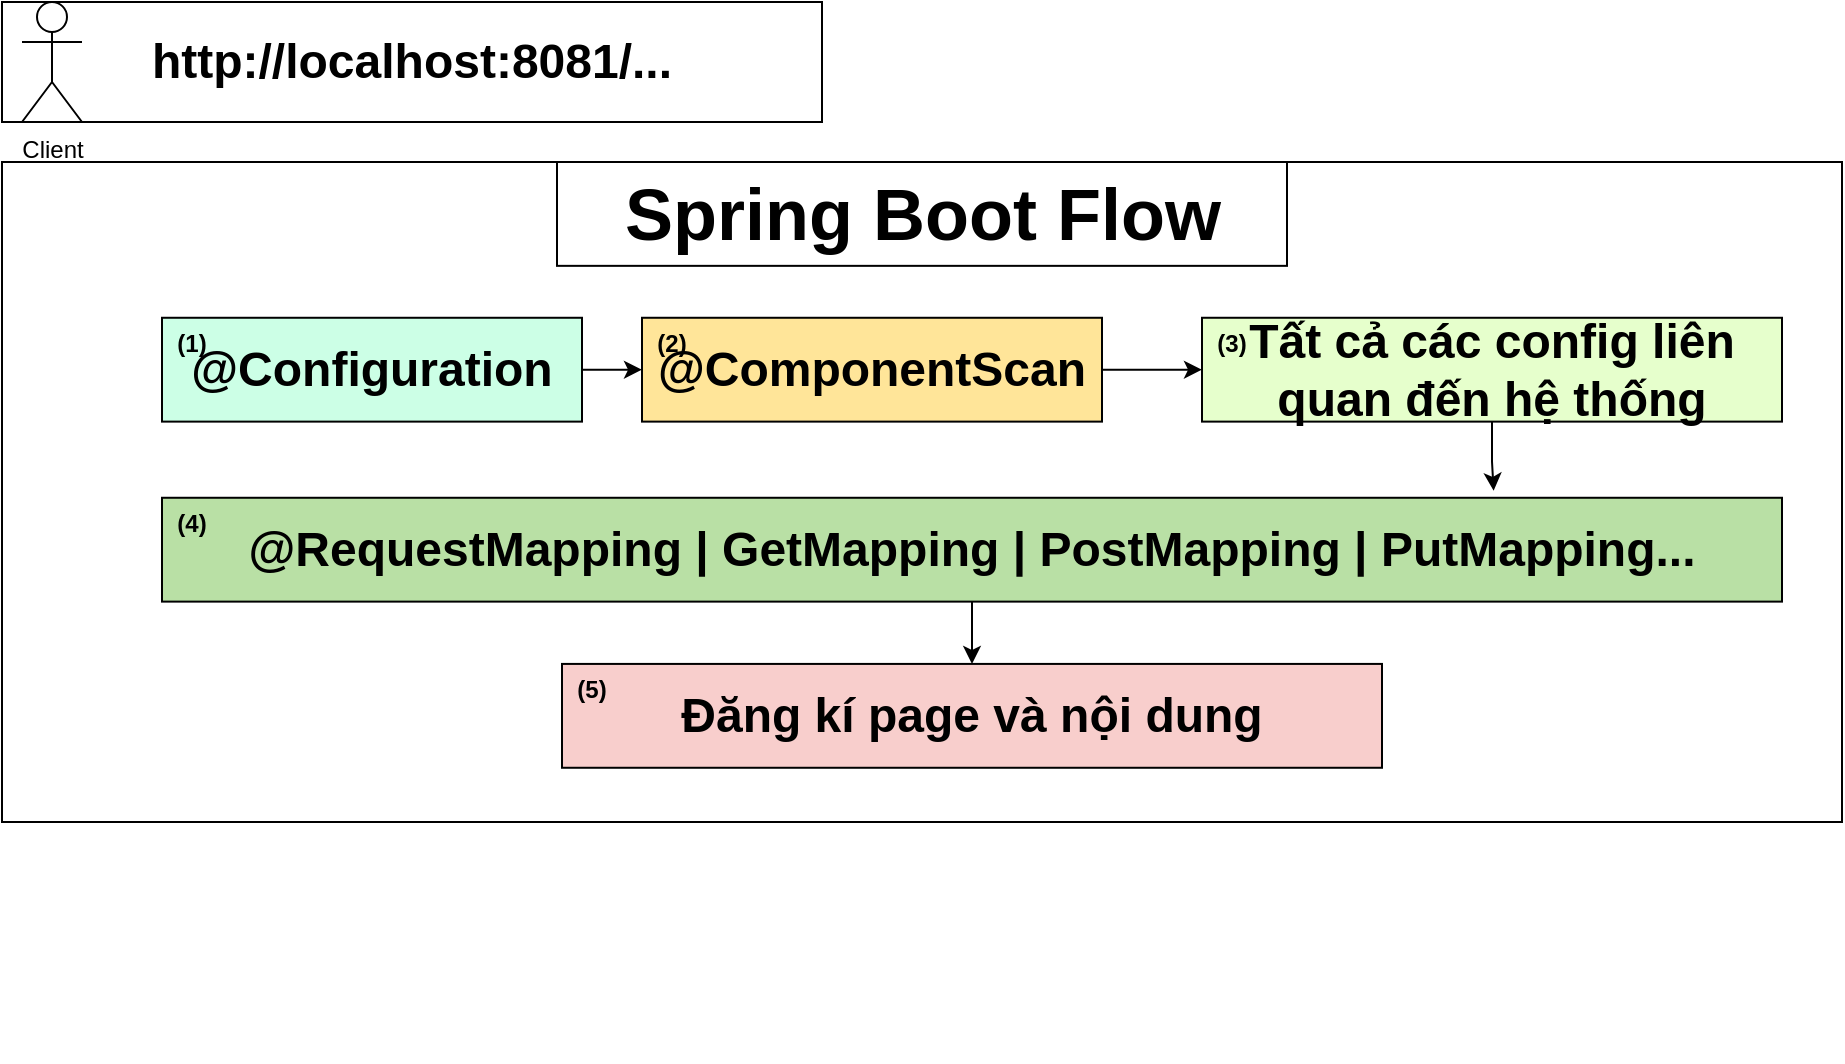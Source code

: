 <mxfile version="15.4.0" type="device" pages="2"><diagram id="hc8HoVpEwIXch2Uulq7H" name="flow-in-spring-boot-framework"><mxGraphModel dx="1326" dy="816" grid="1" gridSize="10" guides="1" tooltips="1" connect="1" arrows="1" fold="1" page="1" pageScale="1" pageWidth="1169" pageHeight="827" math="0" shadow="0"><root><mxCell id="0"/><mxCell id="1" parent="0"/><mxCell id="TLYvDLnoktbw7mHvfNPw-4" value="" style="group" parent="1" vertex="1" connectable="0"><mxGeometry x="120" y="160" width="920" height="450" as="geometry"/></mxCell><mxCell id="TLYvDLnoktbw7mHvfNPw-1" value="" style="rounded=0;whiteSpace=wrap;html=1;" parent="TLYvDLnoktbw7mHvfNPw-4" vertex="1"><mxGeometry width="920" height="330" as="geometry"/></mxCell><mxCell id="TLYvDLnoktbw7mHvfNPw-3" value="&lt;b&gt;&lt;font style=&quot;font-size: 36px&quot;&gt;Spring Boot Flow&lt;/font&gt;&lt;/b&gt;" style="rounded=0;whiteSpace=wrap;html=1;" parent="TLYvDLnoktbw7mHvfNPw-4" vertex="1"><mxGeometry x="277.5" width="365" height="51.923" as="geometry"/></mxCell><mxCell id="TLYvDLnoktbw7mHvfNPw-12" style="edgeStyle=orthogonalEdgeStyle;rounded=0;orthogonalLoop=1;jettySize=auto;html=1;entryX=0;entryY=0.5;entryDx=0;entryDy=0;" parent="TLYvDLnoktbw7mHvfNPw-4" source="TLYvDLnoktbw7mHvfNPw-5" target="TLYvDLnoktbw7mHvfNPw-10" edge="1"><mxGeometry relative="1" as="geometry"/></mxCell><mxCell id="TLYvDLnoktbw7mHvfNPw-5" value="&lt;b&gt;&lt;font style=&quot;font-size: 24px&quot;&gt;@Configuration&lt;/font&gt;&lt;/b&gt;" style="rounded=0;whiteSpace=wrap;html=1;fillColor=#CCFFE6;" parent="TLYvDLnoktbw7mHvfNPw-4" vertex="1"><mxGeometry x="80" y="77.885" width="210" height="51.923" as="geometry"/></mxCell><mxCell id="TLYvDLnoktbw7mHvfNPw-13" style="edgeStyle=orthogonalEdgeStyle;rounded=0;orthogonalLoop=1;jettySize=auto;html=1;entryX=0;entryY=0.5;entryDx=0;entryDy=0;" parent="TLYvDLnoktbw7mHvfNPw-4" source="TLYvDLnoktbw7mHvfNPw-10" target="TLYvDLnoktbw7mHvfNPw-11" edge="1"><mxGeometry relative="1" as="geometry"/></mxCell><mxCell id="TLYvDLnoktbw7mHvfNPw-10" value="&lt;b&gt;&lt;font style=&quot;font-size: 24px&quot;&gt;@ComponentScan&lt;/font&gt;&lt;/b&gt;" style="rounded=0;whiteSpace=wrap;html=1;fillColor=#FFE599;" parent="TLYvDLnoktbw7mHvfNPw-4" vertex="1"><mxGeometry x="320" y="77.885" width="230" height="51.923" as="geometry"/></mxCell><mxCell id="TLYvDLnoktbw7mHvfNPw-19" style="edgeStyle=orthogonalEdgeStyle;rounded=0;orthogonalLoop=1;jettySize=auto;html=1;entryX=0.822;entryY=-0.067;entryDx=0;entryDy=0;entryPerimeter=0;" parent="TLYvDLnoktbw7mHvfNPw-4" source="TLYvDLnoktbw7mHvfNPw-11" target="TLYvDLnoktbw7mHvfNPw-17" edge="1"><mxGeometry relative="1" as="geometry"/></mxCell><mxCell id="TLYvDLnoktbw7mHvfNPw-11" value="&lt;b&gt;&lt;font style=&quot;font-size: 24px&quot;&gt;Tất cả các config liên quan đến hệ thống&lt;/font&gt;&lt;/b&gt;" style="rounded=0;whiteSpace=wrap;html=1;fillColor=#E6FFCC;" parent="TLYvDLnoktbw7mHvfNPw-4" vertex="1"><mxGeometry x="600" y="77.885" width="290" height="51.923" as="geometry"/></mxCell><mxCell id="TLYvDLnoktbw7mHvfNPw-14" value="&lt;b&gt;(1)&lt;/b&gt;" style="text;html=1;strokeColor=none;fillColor=none;align=center;verticalAlign=middle;whiteSpace=wrap;rounded=0;" parent="TLYvDLnoktbw7mHvfNPw-4" vertex="1"><mxGeometry x="80" y="77.885" width="30" height="25.962" as="geometry"/></mxCell><mxCell id="TLYvDLnoktbw7mHvfNPw-15" value="&lt;b&gt;(2)&lt;/b&gt;" style="text;html=1;strokeColor=none;fillColor=none;align=center;verticalAlign=middle;whiteSpace=wrap;rounded=0;" parent="TLYvDLnoktbw7mHvfNPw-4" vertex="1"><mxGeometry x="320" y="77.885" width="30" height="25.962" as="geometry"/></mxCell><mxCell id="TLYvDLnoktbw7mHvfNPw-16" value="&lt;b&gt;(3)&lt;/b&gt;" style="text;html=1;strokeColor=none;fillColor=none;align=center;verticalAlign=middle;whiteSpace=wrap;rounded=0;" parent="TLYvDLnoktbw7mHvfNPw-4" vertex="1"><mxGeometry x="600" y="77.885" width="30" height="25.962" as="geometry"/></mxCell><mxCell id="TLYvDLnoktbw7mHvfNPw-21" style="edgeStyle=orthogonalEdgeStyle;rounded=0;orthogonalLoop=1;jettySize=auto;html=1;entryX=0.5;entryY=0;entryDx=0;entryDy=0;" parent="TLYvDLnoktbw7mHvfNPw-4" source="TLYvDLnoktbw7mHvfNPw-17" target="TLYvDLnoktbw7mHvfNPw-20" edge="1"><mxGeometry relative="1" as="geometry"/></mxCell><mxCell id="TLYvDLnoktbw7mHvfNPw-17" value="&lt;b&gt;&lt;font style=&quot;font-size: 24px&quot;&gt;@RequestMapping | GetMapping | PostMapping | PutMapping...&lt;/font&gt;&lt;/b&gt;" style="rounded=0;whiteSpace=wrap;html=1;fillColor=#B9E0A5;" parent="TLYvDLnoktbw7mHvfNPw-4" vertex="1"><mxGeometry x="80" y="167.885" width="810" height="51.923" as="geometry"/></mxCell><mxCell id="TLYvDLnoktbw7mHvfNPw-18" value="&lt;b&gt;(4)&lt;/b&gt;" style="text;html=1;strokeColor=none;fillColor=none;align=center;verticalAlign=middle;whiteSpace=wrap;rounded=0;" parent="TLYvDLnoktbw7mHvfNPw-4" vertex="1"><mxGeometry x="80" y="167.885" width="30" height="25.962" as="geometry"/></mxCell><mxCell id="TLYvDLnoktbw7mHvfNPw-20" value="&lt;span style=&quot;font-size: 24px&quot;&gt;&lt;b&gt;Đăng kí page và nội dung&lt;/b&gt;&lt;/span&gt;" style="rounded=0;whiteSpace=wrap;html=1;fillColor=#F8CECC;" parent="TLYvDLnoktbw7mHvfNPw-4" vertex="1"><mxGeometry x="280" y="250.962" width="410" height="51.923" as="geometry"/></mxCell><mxCell id="TLYvDLnoktbw7mHvfNPw-26" value="&lt;b&gt;(5)&lt;/b&gt;" style="text;html=1;strokeColor=none;fillColor=none;align=center;verticalAlign=middle;whiteSpace=wrap;rounded=0;" parent="TLYvDLnoktbw7mHvfNPw-4" vertex="1"><mxGeometry x="280" y="250.965" width="30" height="25.962" as="geometry"/></mxCell><mxCell id="TLYvDLnoktbw7mHvfNPw-25" value="" style="group" parent="1" vertex="1" connectable="0"><mxGeometry x="120" y="80" width="410" height="60" as="geometry"/></mxCell><mxCell id="TLYvDLnoktbw7mHvfNPw-22" value="&lt;span style=&quot;font-size: 24px&quot;&gt;&lt;b&gt;http://localhost:8081/...&lt;/b&gt;&lt;/span&gt;" style="rounded=0;whiteSpace=wrap;html=1;" parent="TLYvDLnoktbw7mHvfNPw-25" vertex="1"><mxGeometry width="410" height="60" as="geometry"/></mxCell><mxCell id="TLYvDLnoktbw7mHvfNPw-23" value="Client" style="shape=umlActor;verticalLabelPosition=bottom;verticalAlign=top;html=1;outlineConnect=0;" parent="TLYvDLnoktbw7mHvfNPw-25" vertex="1"><mxGeometry x="10" width="30" height="60" as="geometry"/></mxCell></root></mxGraphModel></diagram><diagram id="8vcnHzq-S5Qs_AW6mZ7z" name="mybatis"><mxGraphModel dx="2495" dy="816" grid="1" gridSize="10" guides="1" tooltips="1" connect="1" arrows="1" fold="1" page="1" pageScale="1" pageWidth="1169" pageHeight="827" math="0" shadow="0"><root><mxCell id="xguQST8kqJ3jnUbEWh6n-0"/><mxCell id="xguQST8kqJ3jnUbEWh6n-1" parent="xguQST8kqJ3jnUbEWh6n-0"/><mxCell id="xguQST8kqJ3jnUbEWh6n-2" value="" style="rounded=0;whiteSpace=wrap;html=1;" vertex="1" parent="xguQST8kqJ3jnUbEWh6n-1"><mxGeometry x="360" y="80" width="560" height="680" as="geometry"/></mxCell><mxCell id="xguQST8kqJ3jnUbEWh6n-3" value="&lt;b&gt;&lt;font style=&quot;font-size: 36px&quot;&gt;Spring Boot&lt;/font&gt;&lt;/b&gt;" style="text;html=1;strokeColor=none;fillColor=none;align=center;verticalAlign=middle;whiteSpace=wrap;rounded=0;" vertex="1" parent="xguQST8kqJ3jnUbEWh6n-1"><mxGeometry x="480" y="80" width="360" height="80" as="geometry"/></mxCell><mxCell id="xguQST8kqJ3jnUbEWh6n-4" value="" style="rounded=0;whiteSpace=wrap;html=1;" vertex="1" parent="xguQST8kqJ3jnUbEWh6n-1"><mxGeometry x="430" y="170" width="430" height="520" as="geometry"/></mxCell><mxCell id="xguQST8kqJ3jnUbEWh6n-5" value="&lt;b&gt;&lt;font style=&quot;font-size: 36px&quot;&gt;MyBatis&lt;/font&gt;&lt;/b&gt;" style="text;html=1;strokeColor=none;fillColor=none;align=center;verticalAlign=middle;whiteSpace=wrap;rounded=0;" vertex="1" parent="xguQST8kqJ3jnUbEWh6n-1"><mxGeometry x="460" y="170" width="360" height="80" as="geometry"/></mxCell><mxCell id="xguQST8kqJ3jnUbEWh6n-6" value="" style="rounded=0;whiteSpace=wrap;html=1;fillColor=#E6FFCC;" vertex="1" parent="xguQST8kqJ3jnUbEWh6n-1"><mxGeometry x="470" y="250" width="340" height="150" as="geometry"/></mxCell><mxCell id="xguQST8kqJ3jnUbEWh6n-13" style="rounded=0;orthogonalLoop=1;jettySize=auto;html=1;entryX=0;entryY=0.5;entryDx=0;entryDy=0;exitX=1;exitY=0;exitDx=0;exitDy=0;" edge="1" parent="xguQST8kqJ3jnUbEWh6n-1" source="xguQST8kqJ3jnUbEWh6n-6" target="xguQST8kqJ3jnUbEWh6n-12"><mxGeometry relative="1" as="geometry"/></mxCell><mxCell id="xguQST8kqJ3jnUbEWh6n-7" value="&lt;b&gt;&lt;font style=&quot;font-size: 36px&quot;&gt;Model&lt;/font&gt;&lt;/b&gt;" style="text;html=1;strokeColor=none;fillColor=none;align=center;verticalAlign=middle;whiteSpace=wrap;rounded=0;" vertex="1" parent="xguQST8kqJ3jnUbEWh6n-1"><mxGeometry x="460" y="280" width="360" height="80" as="geometry"/></mxCell><mxCell id="xguQST8kqJ3jnUbEWh6n-8" value="" style="rounded=0;whiteSpace=wrap;html=1;fillColor=#CCCCFF;" vertex="1" parent="xguQST8kqJ3jnUbEWh6n-1"><mxGeometry x="470" y="450" width="340" height="150" as="geometry"/></mxCell><mxCell id="xguQST8kqJ3jnUbEWh6n-9" value="&lt;span style=&quot;font-size: 36px&quot;&gt;&lt;b&gt;Mapper.xml&lt;/b&gt;&lt;/span&gt;" style="text;html=1;strokeColor=none;fillColor=none;align=center;verticalAlign=middle;whiteSpace=wrap;rounded=0;" vertex="1" parent="xguQST8kqJ3jnUbEWh6n-1"><mxGeometry x="450" y="460" width="360" height="80" as="geometry"/></mxCell><mxCell id="xguQST8kqJ3jnUbEWh6n-14" value="" style="edgeStyle=none;rounded=0;orthogonalLoop=1;jettySize=auto;html=1;exitX=1;exitY=0.5;exitDx=0;exitDy=0;entryX=0;entryY=0.25;entryDx=0;entryDy=0;" edge="1" parent="xguQST8kqJ3jnUbEWh6n-1" source="xguQST8kqJ3jnUbEWh6n-10" target="xguQST8kqJ3jnUbEWh6n-2"><mxGeometry relative="1" as="geometry"/></mxCell><mxCell id="xguQST8kqJ3jnUbEWh6n-10" value="" style="rounded=1;whiteSpace=wrap;html=1;fillColor=#CCFFFF;" vertex="1" parent="xguQST8kqJ3jnUbEWh6n-1"><mxGeometry x="40" y="80" width="240" height="250" as="geometry"/></mxCell><mxCell id="xguQST8kqJ3jnUbEWh6n-11" value="&lt;b&gt;&lt;font style=&quot;font-size: 36px&quot;&gt;DataBase&lt;/font&gt;&lt;/b&gt;" style="text;html=1;strokeColor=none;fillColor=none;align=center;verticalAlign=middle;whiteSpace=wrap;rounded=0;" vertex="1" parent="xguQST8kqJ3jnUbEWh6n-1"><mxGeometry x="-10" y="100" width="360" height="80" as="geometry"/></mxCell><mxCell id="xguQST8kqJ3jnUbEWh6n-12" value="&lt;div style=&quot;text-align: left&quot;&gt;&lt;b&gt;&lt;font style=&quot;font-size: 18px&quot;&gt;UseExample&lt;/font&gt;&lt;/b&gt;&lt;/div&gt;&lt;b&gt;&lt;div style=&quot;text-align: left&quot;&gt;&lt;b&gt;&lt;font style=&quot;font-size: 18px&quot;&gt;UserModel&lt;/font&gt;&lt;/b&gt;&lt;/div&gt;&lt;font style=&quot;font-size: 18px&quot;&gt;&lt;div style=&quot;text-align: left&quot;&gt;&lt;b style=&quot;font-size: 12px&quot;&gt;&lt;font style=&quot;font-size: 18px&quot;&gt;id int&lt;/font&gt;&lt;/b&gt;&lt;/div&gt;&lt;div style=&quot;text-align: left&quot;&gt;&lt;b style=&quot;font-size: 12px&quot;&gt;&lt;font style=&quot;font-size: 18px&quot;&gt;full_name String&lt;/font&gt;&lt;/b&gt;&lt;/div&gt;&lt;/font&gt;&lt;/b&gt;" style="rounded=0;whiteSpace=wrap;html=1;" vertex="1" parent="xguQST8kqJ3jnUbEWh6n-1"><mxGeometry x="960" y="80" width="200" height="200" as="geometry"/></mxCell></root></mxGraphModel></diagram></mxfile>